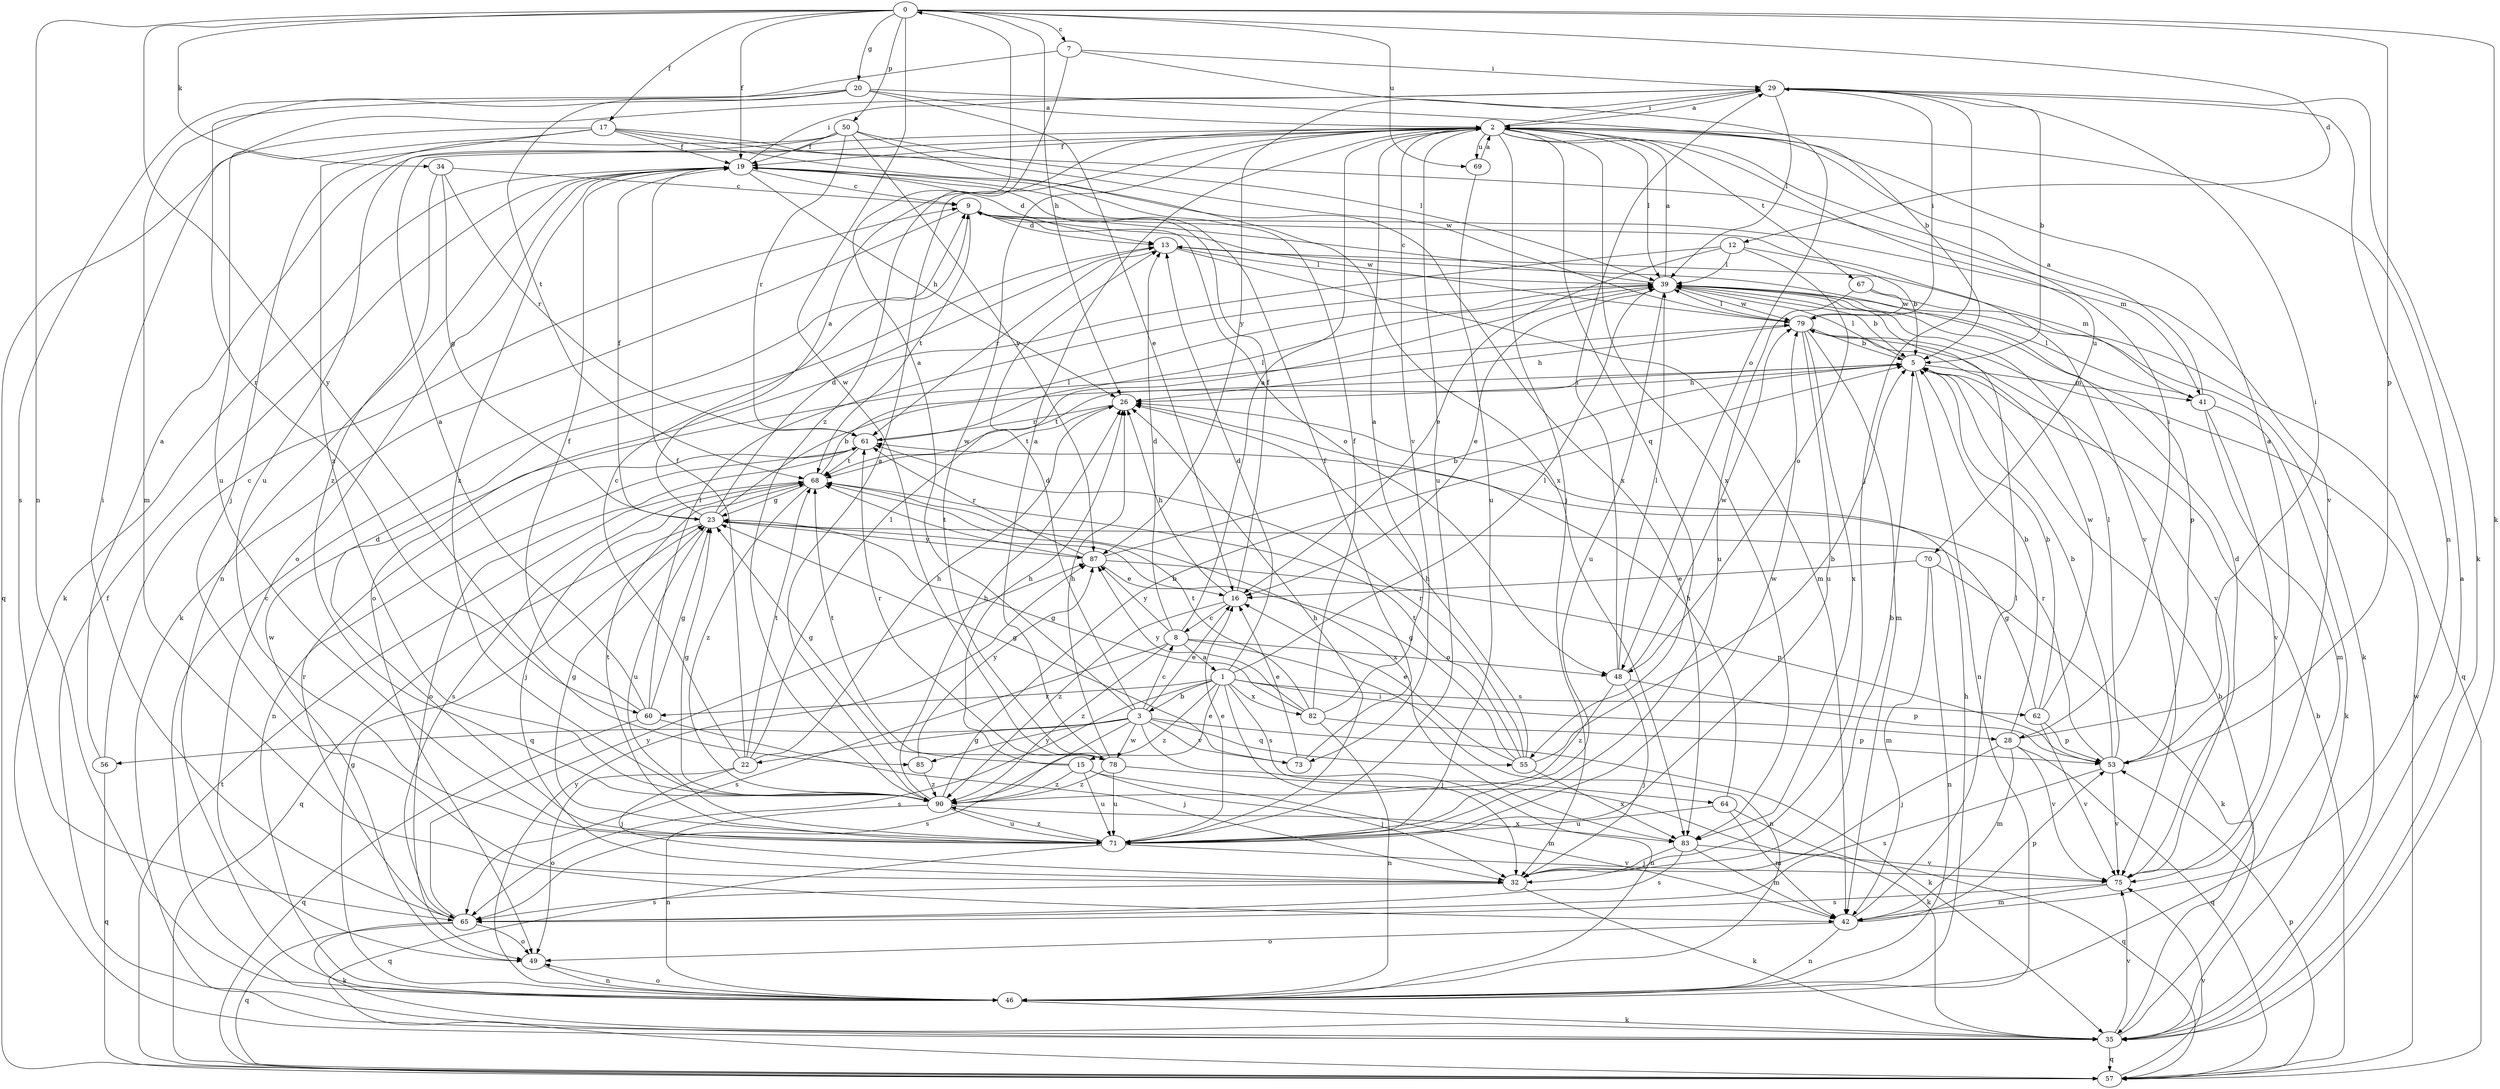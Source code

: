strict digraph  {
0;
1;
2;
3;
5;
7;
8;
9;
12;
13;
15;
16;
17;
19;
20;
22;
23;
26;
28;
29;
32;
34;
35;
39;
41;
42;
46;
48;
49;
50;
53;
55;
56;
57;
60;
61;
62;
64;
65;
67;
68;
69;
70;
71;
73;
75;
78;
79;
82;
83;
85;
87;
90;
0 -> 7  [label=c];
0 -> 12  [label=d];
0 -> 17  [label=f];
0 -> 19  [label=f];
0 -> 20  [label=g];
0 -> 26  [label=h];
0 -> 34  [label=k];
0 -> 35  [label=k];
0 -> 46  [label=n];
0 -> 50  [label=p];
0 -> 53  [label=p];
0 -> 69  [label=u];
0 -> 78  [label=w];
0 -> 85  [label=y];
1 -> 3  [label=b];
1 -> 13  [label=d];
1 -> 15  [label=e];
1 -> 28  [label=i];
1 -> 32  [label=j];
1 -> 39  [label=l];
1 -> 60  [label=r];
1 -> 62  [label=s];
1 -> 64  [label=s];
1 -> 65  [label=s];
1 -> 82  [label=x];
1 -> 90  [label=z];
2 -> 19  [label=f];
2 -> 28  [label=i];
2 -> 29  [label=i];
2 -> 32  [label=j];
2 -> 39  [label=l];
2 -> 55  [label=q];
2 -> 67  [label=t];
2 -> 69  [label=u];
2 -> 70  [label=u];
2 -> 71  [label=u];
2 -> 73  [label=v];
2 -> 78  [label=w];
2 -> 83  [label=x];
3 -> 0  [label=a];
3 -> 8  [label=c];
3 -> 13  [label=d];
3 -> 16  [label=e];
3 -> 22  [label=g];
3 -> 35  [label=k];
3 -> 46  [label=n];
3 -> 55  [label=q];
3 -> 56  [label=q];
3 -> 65  [label=s];
3 -> 73  [label=v];
3 -> 78  [label=w];
3 -> 85  [label=y];
5 -> 26  [label=h];
5 -> 39  [label=l];
5 -> 41  [label=m];
5 -> 46  [label=n];
5 -> 68  [label=t];
7 -> 29  [label=i];
7 -> 48  [label=o];
7 -> 60  [label=r];
7 -> 90  [label=z];
8 -> 1  [label=a];
8 -> 2  [label=a];
8 -> 13  [label=d];
8 -> 46  [label=n];
8 -> 48  [label=o];
8 -> 65  [label=s];
8 -> 87  [label=y];
8 -> 90  [label=z];
9 -> 13  [label=d];
9 -> 35  [label=k];
9 -> 41  [label=m];
9 -> 48  [label=o];
9 -> 68  [label=t];
9 -> 75  [label=v];
9 -> 79  [label=w];
12 -> 5  [label=b];
12 -> 16  [label=e];
12 -> 39  [label=l];
12 -> 48  [label=o];
12 -> 49  [label=o];
13 -> 39  [label=l];
13 -> 41  [label=m];
13 -> 42  [label=m];
13 -> 61  [label=r];
15 -> 26  [label=h];
15 -> 32  [label=j];
15 -> 42  [label=m];
15 -> 68  [label=t];
15 -> 71  [label=u];
15 -> 90  [label=z];
16 -> 8  [label=c];
16 -> 19  [label=f];
16 -> 26  [label=h];
16 -> 90  [label=z];
17 -> 19  [label=f];
17 -> 57  [label=q];
17 -> 71  [label=u];
17 -> 75  [label=v];
17 -> 79  [label=w];
17 -> 83  [label=x];
17 -> 90  [label=z];
19 -> 9  [label=c];
19 -> 13  [label=d];
19 -> 26  [label=h];
19 -> 29  [label=i];
19 -> 35  [label=k];
19 -> 46  [label=n];
19 -> 49  [label=o];
19 -> 90  [label=z];
20 -> 2  [label=a];
20 -> 5  [label=b];
20 -> 16  [label=e];
20 -> 42  [label=m];
20 -> 65  [label=s];
20 -> 68  [label=t];
22 -> 9  [label=c];
22 -> 19  [label=f];
22 -> 26  [label=h];
22 -> 32  [label=j];
22 -> 39  [label=l];
22 -> 49  [label=o];
22 -> 68  [label=t];
23 -> 2  [label=a];
23 -> 5  [label=b];
23 -> 13  [label=d];
23 -> 19  [label=f];
23 -> 57  [label=q];
23 -> 71  [label=u];
23 -> 87  [label=y];
26 -> 61  [label=r];
26 -> 68  [label=t];
28 -> 5  [label=b];
28 -> 29  [label=i];
28 -> 32  [label=j];
28 -> 42  [label=m];
28 -> 57  [label=q];
28 -> 75  [label=v];
29 -> 2  [label=a];
29 -> 5  [label=b];
29 -> 32  [label=j];
29 -> 35  [label=k];
29 -> 39  [label=l];
29 -> 46  [label=n];
29 -> 87  [label=y];
32 -> 5  [label=b];
32 -> 35  [label=k];
32 -> 65  [label=s];
34 -> 9  [label=c];
34 -> 23  [label=g];
34 -> 61  [label=r];
34 -> 90  [label=z];
35 -> 2  [label=a];
35 -> 5  [label=b];
35 -> 19  [label=f];
35 -> 57  [label=q];
35 -> 75  [label=v];
39 -> 2  [label=a];
39 -> 5  [label=b];
39 -> 9  [label=c];
39 -> 16  [label=e];
39 -> 35  [label=k];
39 -> 53  [label=p];
39 -> 71  [label=u];
39 -> 79  [label=w];
41 -> 2  [label=a];
41 -> 35  [label=k];
41 -> 39  [label=l];
41 -> 42  [label=m];
41 -> 75  [label=v];
42 -> 39  [label=l];
42 -> 46  [label=n];
42 -> 49  [label=o];
42 -> 53  [label=p];
46 -> 9  [label=c];
46 -> 23  [label=g];
46 -> 26  [label=h];
46 -> 35  [label=k];
46 -> 49  [label=o];
46 -> 87  [label=y];
48 -> 29  [label=i];
48 -> 32  [label=j];
48 -> 39  [label=l];
48 -> 53  [label=p];
48 -> 79  [label=w];
48 -> 90  [label=z];
49 -> 46  [label=n];
49 -> 79  [label=w];
50 -> 19  [label=f];
50 -> 32  [label=j];
50 -> 39  [label=l];
50 -> 61  [label=r];
50 -> 71  [label=u];
50 -> 83  [label=x];
50 -> 87  [label=y];
53 -> 2  [label=a];
53 -> 5  [label=b];
53 -> 39  [label=l];
53 -> 61  [label=r];
53 -> 65  [label=s];
53 -> 75  [label=v];
55 -> 5  [label=b];
55 -> 16  [label=e];
55 -> 23  [label=g];
55 -> 26  [label=h];
55 -> 61  [label=r];
55 -> 68  [label=t];
55 -> 83  [label=x];
56 -> 2  [label=a];
56 -> 9  [label=c];
56 -> 57  [label=q];
57 -> 5  [label=b];
57 -> 53  [label=p];
57 -> 68  [label=t];
57 -> 75  [label=v];
57 -> 79  [label=w];
60 -> 2  [label=a];
60 -> 19  [label=f];
60 -> 23  [label=g];
60 -> 32  [label=j];
60 -> 39  [label=l];
60 -> 57  [label=q];
61 -> 39  [label=l];
61 -> 46  [label=n];
61 -> 49  [label=o];
61 -> 68  [label=t];
62 -> 5  [label=b];
62 -> 23  [label=g];
62 -> 53  [label=p];
62 -> 75  [label=v];
62 -> 79  [label=w];
64 -> 26  [label=h];
64 -> 42  [label=m];
64 -> 57  [label=q];
64 -> 71  [label=u];
65 -> 29  [label=i];
65 -> 35  [label=k];
65 -> 49  [label=o];
65 -> 57  [label=q];
65 -> 61  [label=r];
65 -> 87  [label=y];
67 -> 57  [label=q];
67 -> 71  [label=u];
67 -> 79  [label=w];
68 -> 23  [label=g];
68 -> 32  [label=j];
68 -> 39  [label=l];
68 -> 65  [label=s];
68 -> 83  [label=x];
68 -> 90  [label=z];
69 -> 2  [label=a];
69 -> 71  [label=u];
70 -> 16  [label=e];
70 -> 35  [label=k];
70 -> 42  [label=m];
70 -> 46  [label=n];
71 -> 13  [label=d];
71 -> 16  [label=e];
71 -> 23  [label=g];
71 -> 26  [label=h];
71 -> 57  [label=q];
71 -> 68  [label=t];
71 -> 75  [label=v];
71 -> 79  [label=w];
71 -> 90  [label=z];
73 -> 16  [label=e];
73 -> 19  [label=f];
73 -> 23  [label=g];
75 -> 13  [label=d];
75 -> 42  [label=m];
75 -> 65  [label=s];
78 -> 2  [label=a];
78 -> 23  [label=g];
78 -> 26  [label=h];
78 -> 35  [label=k];
78 -> 61  [label=r];
78 -> 71  [label=u];
78 -> 90  [label=z];
79 -> 5  [label=b];
79 -> 26  [label=h];
79 -> 29  [label=i];
79 -> 39  [label=l];
79 -> 42  [label=m];
79 -> 71  [label=u];
79 -> 75  [label=v];
79 -> 83  [label=x];
82 -> 2  [label=a];
82 -> 19  [label=f];
82 -> 23  [label=g];
82 -> 46  [label=n];
82 -> 53  [label=p];
82 -> 68  [label=t];
82 -> 87  [label=y];
83 -> 32  [label=j];
83 -> 42  [label=m];
83 -> 65  [label=s];
83 -> 75  [label=v];
85 -> 87  [label=y];
85 -> 90  [label=z];
87 -> 5  [label=b];
87 -> 16  [label=e];
87 -> 53  [label=p];
87 -> 61  [label=r];
87 -> 68  [label=t];
90 -> 2  [label=a];
90 -> 5  [label=b];
90 -> 23  [label=g];
90 -> 26  [label=h];
90 -> 46  [label=n];
90 -> 71  [label=u];
90 -> 83  [label=x];
}
